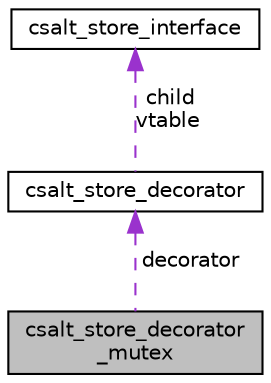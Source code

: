 digraph "csalt_store_decorator_mutex"
{
 // LATEX_PDF_SIZE
  edge [fontname="Helvetica",fontsize="10",labelfontname="Helvetica",labelfontsize="10"];
  node [fontname="Helvetica",fontsize="10",shape=record];
  Node1 [label="csalt_store_decorator\l_mutex",height=0.2,width=0.4,color="black", fillcolor="grey75", style="filled", fontcolor="black",tooltip="Provides a means to lock accesses to the store behind a mutex."];
  Node2 -> Node1 [dir="back",color="darkorchid3",fontsize="10",style="dashed",label=" decorator" ,fontname="Helvetica"];
  Node2 [label="csalt_store_decorator",height=0.2,width=0.4,color="black", fillcolor="white", style="filled",URL="$structcsalt__store__decorator.html",tooltip=" "];
  Node3 -> Node2 [dir="back",color="darkorchid3",fontsize="10",style="dashed",label=" child\nvtable" ,fontname="Helvetica"];
  Node3 [label="csalt_store_interface",height=0.2,width=0.4,color="black", fillcolor="white", style="filled",URL="$structcsalt__store__interface.html",tooltip=" "];
}
